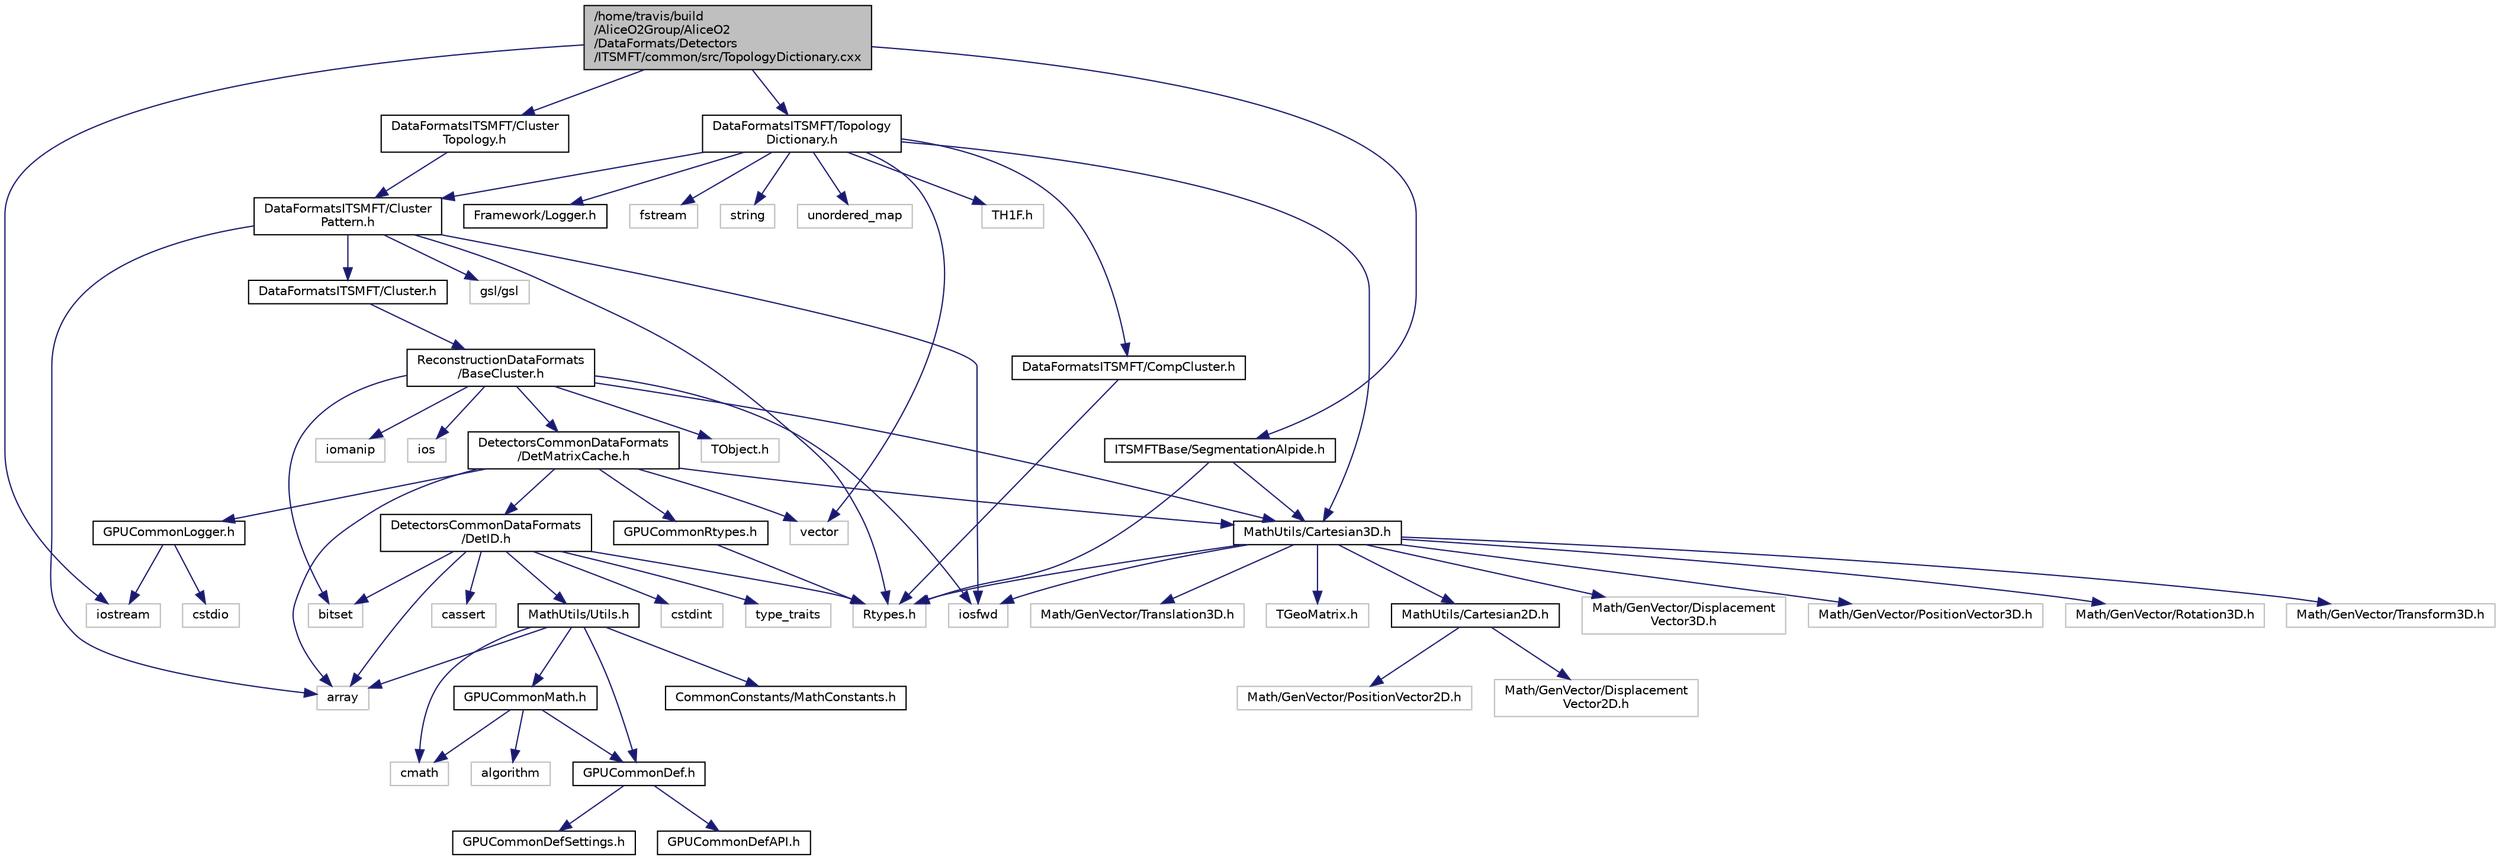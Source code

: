 digraph "/home/travis/build/AliceO2Group/AliceO2/DataFormats/Detectors/ITSMFT/common/src/TopologyDictionary.cxx"
{
 // INTERACTIVE_SVG=YES
  bgcolor="transparent";
  edge [fontname="Helvetica",fontsize="10",labelfontname="Helvetica",labelfontsize="10"];
  node [fontname="Helvetica",fontsize="10",shape=record];
  Node0 [label="/home/travis/build\l/AliceO2Group/AliceO2\l/DataFormats/Detectors\l/ITSMFT/common/src/TopologyDictionary.cxx",height=0.2,width=0.4,color="black", fillcolor="grey75", style="filled", fontcolor="black"];
  Node0 -> Node1 [color="midnightblue",fontsize="10",style="solid",fontname="Helvetica"];
  Node1 [label="DataFormatsITSMFT/Topology\lDictionary.h",height=0.2,width=0.4,color="black",URL="$d1/d08/TopologyDictionary_8h.html",tooltip="Definition of the ClusterTopology class. "];
  Node1 -> Node2 [color="midnightblue",fontsize="10",style="solid",fontname="Helvetica"];
  Node2 [label="DataFormatsITSMFT/Cluster\lPattern.h",height=0.2,width=0.4,color="black",URL="$de/dc1/ClusterPattern_8h.html"];
  Node2 -> Node3 [color="midnightblue",fontsize="10",style="solid",fontname="Helvetica"];
  Node3 [label="Rtypes.h",height=0.2,width=0.4,color="grey75"];
  Node2 -> Node4 [color="midnightblue",fontsize="10",style="solid",fontname="Helvetica"];
  Node4 [label="array",height=0.2,width=0.4,color="grey75"];
  Node2 -> Node5 [color="midnightblue",fontsize="10",style="solid",fontname="Helvetica"];
  Node5 [label="iosfwd",height=0.2,width=0.4,color="grey75"];
  Node2 -> Node6 [color="midnightblue",fontsize="10",style="solid",fontname="Helvetica"];
  Node6 [label="gsl/gsl",height=0.2,width=0.4,color="grey75"];
  Node2 -> Node7 [color="midnightblue",fontsize="10",style="solid",fontname="Helvetica"];
  Node7 [label="DataFormatsITSMFT/Cluster.h",height=0.2,width=0.4,color="black",URL="$d1/d62/DataFormats_2Detectors_2ITSMFT_2common_2include_2DataFormatsITSMFT_2Cluster_8h.html"];
  Node7 -> Node8 [color="midnightblue",fontsize="10",style="solid",fontname="Helvetica"];
  Node8 [label="ReconstructionDataFormats\l/BaseCluster.h",height=0.2,width=0.4,color="black",URL="$d4/de2/BaseCluster_8h.html"];
  Node8 -> Node9 [color="midnightblue",fontsize="10",style="solid",fontname="Helvetica"];
  Node9 [label="TObject.h",height=0.2,width=0.4,color="grey75"];
  Node8 -> Node10 [color="midnightblue",fontsize="10",style="solid",fontname="Helvetica"];
  Node10 [label="bitset",height=0.2,width=0.4,color="grey75"];
  Node8 -> Node11 [color="midnightblue",fontsize="10",style="solid",fontname="Helvetica"];
  Node11 [label="iomanip",height=0.2,width=0.4,color="grey75"];
  Node8 -> Node12 [color="midnightblue",fontsize="10",style="solid",fontname="Helvetica"];
  Node12 [label="ios",height=0.2,width=0.4,color="grey75"];
  Node8 -> Node5 [color="midnightblue",fontsize="10",style="solid",fontname="Helvetica"];
  Node8 -> Node13 [color="midnightblue",fontsize="10",style="solid",fontname="Helvetica"];
  Node13 [label="DetectorsCommonDataFormats\l/DetMatrixCache.h",height=0.2,width=0.4,color="black",URL="$d4/d20/DetMatrixCache_8h.html"];
  Node13 -> Node14 [color="midnightblue",fontsize="10",style="solid",fontname="Helvetica"];
  Node14 [label="GPUCommonLogger.h",height=0.2,width=0.4,color="black",URL="$df/d5b/GPUCommonLogger_8h.html"];
  Node14 -> Node15 [color="midnightblue",fontsize="10",style="solid",fontname="Helvetica"];
  Node15 [label="iostream",height=0.2,width=0.4,color="grey75"];
  Node14 -> Node16 [color="midnightblue",fontsize="10",style="solid",fontname="Helvetica"];
  Node16 [label="cstdio",height=0.2,width=0.4,color="grey75"];
  Node13 -> Node17 [color="midnightblue",fontsize="10",style="solid",fontname="Helvetica"];
  Node17 [label="GPUCommonRtypes.h",height=0.2,width=0.4,color="black",URL="$d2/d45/GPUCommonRtypes_8h.html"];
  Node17 -> Node3 [color="midnightblue",fontsize="10",style="solid",fontname="Helvetica"];
  Node13 -> Node4 [color="midnightblue",fontsize="10",style="solid",fontname="Helvetica"];
  Node13 -> Node18 [color="midnightblue",fontsize="10",style="solid",fontname="Helvetica"];
  Node18 [label="vector",height=0.2,width=0.4,color="grey75"];
  Node13 -> Node19 [color="midnightblue",fontsize="10",style="solid",fontname="Helvetica"];
  Node19 [label="DetectorsCommonDataFormats\l/DetID.h",height=0.2,width=0.4,color="black",URL="$d6/d31/DetID_8h.html"];
  Node19 -> Node3 [color="midnightblue",fontsize="10",style="solid",fontname="Helvetica"];
  Node19 -> Node4 [color="midnightblue",fontsize="10",style="solid",fontname="Helvetica"];
  Node19 -> Node10 [color="midnightblue",fontsize="10",style="solid",fontname="Helvetica"];
  Node19 -> Node20 [color="midnightblue",fontsize="10",style="solid",fontname="Helvetica"];
  Node20 [label="cassert",height=0.2,width=0.4,color="grey75"];
  Node19 -> Node21 [color="midnightblue",fontsize="10",style="solid",fontname="Helvetica"];
  Node21 [label="cstdint",height=0.2,width=0.4,color="grey75"];
  Node19 -> Node22 [color="midnightblue",fontsize="10",style="solid",fontname="Helvetica"];
  Node22 [label="type_traits",height=0.2,width=0.4,color="grey75"];
  Node19 -> Node23 [color="midnightblue",fontsize="10",style="solid",fontname="Helvetica"];
  Node23 [label="MathUtils/Utils.h",height=0.2,width=0.4,color="black",URL="$d9/d52/Common_2MathUtils_2include_2MathUtils_2Utils_8h.html"];
  Node23 -> Node4 [color="midnightblue",fontsize="10",style="solid",fontname="Helvetica"];
  Node23 -> Node24 [color="midnightblue",fontsize="10",style="solid",fontname="Helvetica"];
  Node24 [label="cmath",height=0.2,width=0.4,color="grey75"];
  Node23 -> Node25 [color="midnightblue",fontsize="10",style="solid",fontname="Helvetica"];
  Node25 [label="GPUCommonDef.h",height=0.2,width=0.4,color="black",URL="$df/d21/GPUCommonDef_8h.html"];
  Node25 -> Node26 [color="midnightblue",fontsize="10",style="solid",fontname="Helvetica"];
  Node26 [label="GPUCommonDefSettings.h",height=0.2,width=0.4,color="black",URL="$d5/d93/GPUCommonDefSettings_8h.html"];
  Node25 -> Node27 [color="midnightblue",fontsize="10",style="solid",fontname="Helvetica"];
  Node27 [label="GPUCommonDefAPI.h",height=0.2,width=0.4,color="black",URL="$da/d5a/GPUCommonDefAPI_8h.html"];
  Node23 -> Node28 [color="midnightblue",fontsize="10",style="solid",fontname="Helvetica"];
  Node28 [label="GPUCommonMath.h",height=0.2,width=0.4,color="black",URL="$d6/da2/GPUCommonMath_8h.html"];
  Node28 -> Node25 [color="midnightblue",fontsize="10",style="solid",fontname="Helvetica"];
  Node28 -> Node24 [color="midnightblue",fontsize="10",style="solid",fontname="Helvetica"];
  Node28 -> Node29 [color="midnightblue",fontsize="10",style="solid",fontname="Helvetica"];
  Node29 [label="algorithm",height=0.2,width=0.4,color="grey75"];
  Node23 -> Node30 [color="midnightblue",fontsize="10",style="solid",fontname="Helvetica"];
  Node30 [label="CommonConstants/MathConstants.h",height=0.2,width=0.4,color="black",URL="$d6/d84/MathConstants_8h.html",tooltip="useful math constants "];
  Node13 -> Node31 [color="midnightblue",fontsize="10",style="solid",fontname="Helvetica"];
  Node31 [label="MathUtils/Cartesian3D.h",height=0.2,width=0.4,color="black",URL="$dd/d76/Cartesian3D_8h.html"];
  Node31 -> Node32 [color="midnightblue",fontsize="10",style="solid",fontname="Helvetica"];
  Node32 [label="Math/GenVector/Displacement\lVector3D.h",height=0.2,width=0.4,color="grey75"];
  Node31 -> Node33 [color="midnightblue",fontsize="10",style="solid",fontname="Helvetica"];
  Node33 [label="Math/GenVector/PositionVector3D.h",height=0.2,width=0.4,color="grey75"];
  Node31 -> Node34 [color="midnightblue",fontsize="10",style="solid",fontname="Helvetica"];
  Node34 [label="Math/GenVector/Rotation3D.h",height=0.2,width=0.4,color="grey75"];
  Node31 -> Node35 [color="midnightblue",fontsize="10",style="solid",fontname="Helvetica"];
  Node35 [label="Math/GenVector/Transform3D.h",height=0.2,width=0.4,color="grey75"];
  Node31 -> Node36 [color="midnightblue",fontsize="10",style="solid",fontname="Helvetica"];
  Node36 [label="Math/GenVector/Translation3D.h",height=0.2,width=0.4,color="grey75"];
  Node31 -> Node3 [color="midnightblue",fontsize="10",style="solid",fontname="Helvetica"];
  Node31 -> Node37 [color="midnightblue",fontsize="10",style="solid",fontname="Helvetica"];
  Node37 [label="TGeoMatrix.h",height=0.2,width=0.4,color="grey75"];
  Node31 -> Node5 [color="midnightblue",fontsize="10",style="solid",fontname="Helvetica"];
  Node31 -> Node38 [color="midnightblue",fontsize="10",style="solid",fontname="Helvetica"];
  Node38 [label="MathUtils/Cartesian2D.h",height=0.2,width=0.4,color="black",URL="$d2/dd0/Cartesian2D_8h.html"];
  Node38 -> Node39 [color="midnightblue",fontsize="10",style="solid",fontname="Helvetica"];
  Node39 [label="Math/GenVector/Displacement\lVector2D.h",height=0.2,width=0.4,color="grey75"];
  Node38 -> Node40 [color="midnightblue",fontsize="10",style="solid",fontname="Helvetica"];
  Node40 [label="Math/GenVector/PositionVector2D.h",height=0.2,width=0.4,color="grey75"];
  Node8 -> Node31 [color="midnightblue",fontsize="10",style="solid",fontname="Helvetica"];
  Node1 -> Node41 [color="midnightblue",fontsize="10",style="solid",fontname="Helvetica"];
  Node41 [label="Framework/Logger.h",height=0.2,width=0.4,color="black",URL="$dd/da4/Logger_8h.html"];
  Node1 -> Node42 [color="midnightblue",fontsize="10",style="solid",fontname="Helvetica"];
  Node42 [label="fstream",height=0.2,width=0.4,color="grey75"];
  Node1 -> Node43 [color="midnightblue",fontsize="10",style="solid",fontname="Helvetica"];
  Node43 [label="string",height=0.2,width=0.4,color="grey75"];
  Node1 -> Node44 [color="midnightblue",fontsize="10",style="solid",fontname="Helvetica"];
  Node44 [label="unordered_map",height=0.2,width=0.4,color="grey75"];
  Node1 -> Node18 [color="midnightblue",fontsize="10",style="solid",fontname="Helvetica"];
  Node1 -> Node31 [color="midnightblue",fontsize="10",style="solid",fontname="Helvetica"];
  Node1 -> Node45 [color="midnightblue",fontsize="10",style="solid",fontname="Helvetica"];
  Node45 [label="DataFormatsITSMFT/CompCluster.h",height=0.2,width=0.4,color="black",URL="$df/de4/CompCluster_8h.html",tooltip="Definition of the ITSMFT compact cluster. "];
  Node45 -> Node3 [color="midnightblue",fontsize="10",style="solid",fontname="Helvetica"];
  Node1 -> Node46 [color="midnightblue",fontsize="10",style="solid",fontname="Helvetica"];
  Node46 [label="TH1F.h",height=0.2,width=0.4,color="grey75"];
  Node0 -> Node47 [color="midnightblue",fontsize="10",style="solid",fontname="Helvetica"];
  Node47 [label="DataFormatsITSMFT/Cluster\lTopology.h",height=0.2,width=0.4,color="black",URL="$d8/ddb/ClusterTopology_8h.html",tooltip="Definition of the ClusterTopology class. "];
  Node47 -> Node2 [color="midnightblue",fontsize="10",style="solid",fontname="Helvetica"];
  Node0 -> Node15 [color="midnightblue",fontsize="10",style="solid",fontname="Helvetica"];
  Node0 -> Node48 [color="midnightblue",fontsize="10",style="solid",fontname="Helvetica"];
  Node48 [label="ITSMFTBase/SegmentationAlpide.h",height=0.2,width=0.4,color="black",URL="$d3/dba/SegmentationAlpide_8h.html",tooltip="Definition of the SegmentationAlpide class. "];
  Node48 -> Node3 [color="midnightblue",fontsize="10",style="solid",fontname="Helvetica"];
  Node48 -> Node31 [color="midnightblue",fontsize="10",style="solid",fontname="Helvetica"];
}
